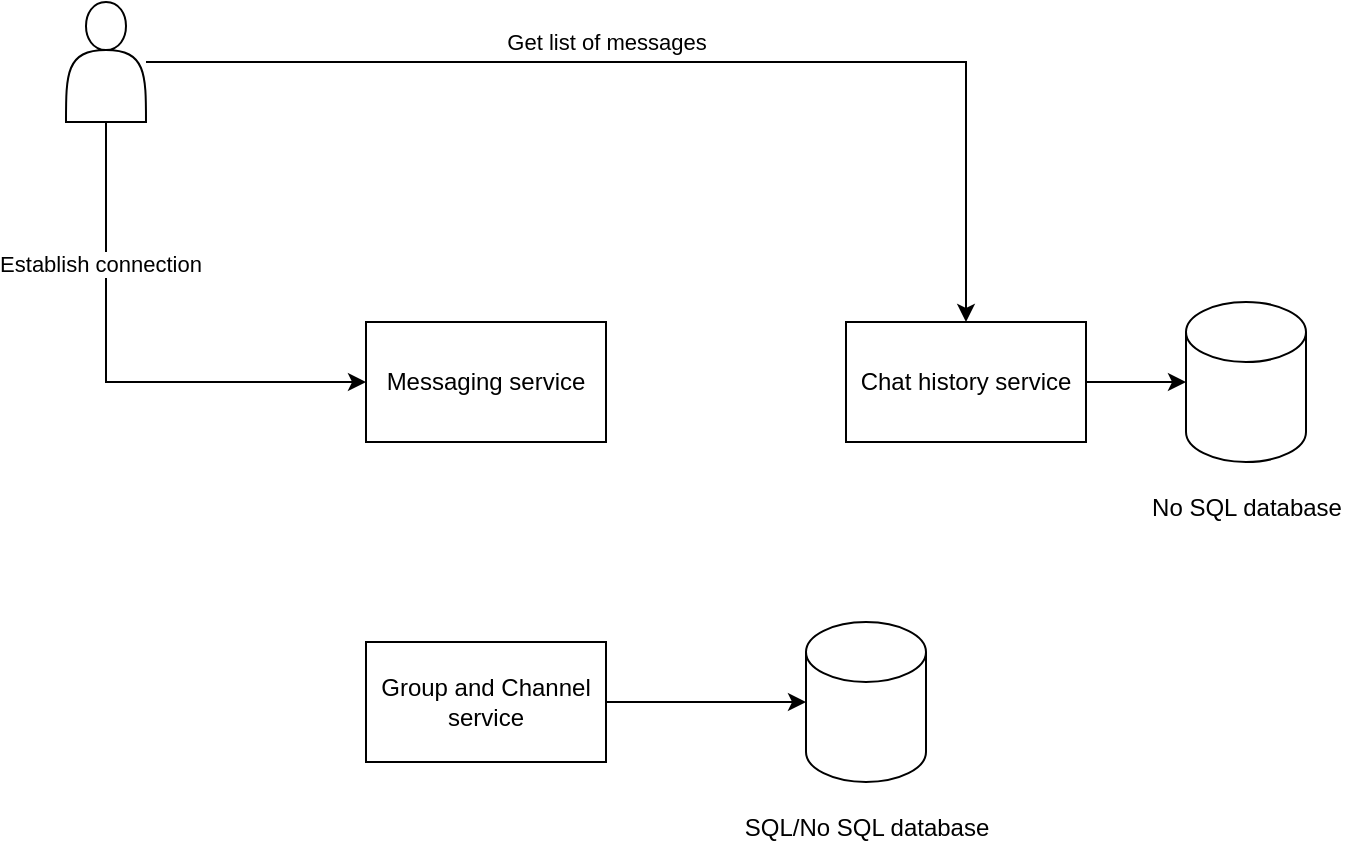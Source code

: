 <mxfile version="21.6.8" type="device">
  <diagram id="SWg9KB9dNT7n6RGxmDI8" name="Page-1">
    <mxGraphModel dx="1244" dy="1166" grid="1" gridSize="10" guides="1" tooltips="1" connect="1" arrows="1" fold="1" page="1" pageScale="1" pageWidth="850" pageHeight="1100" math="0" shadow="0">
      <root>
        <mxCell id="0" />
        <mxCell id="1" parent="0" />
        <mxCell id="4mjPrOI8YxpS2KgesUWJ-69" style="edgeStyle=orthogonalEdgeStyle;rounded=0;orthogonalLoop=1;jettySize=auto;html=1;" edge="1" parent="1" source="4mjPrOI8YxpS2KgesUWJ-14" target="4mjPrOI8YxpS2KgesUWJ-54">
          <mxGeometry relative="1" as="geometry" />
        </mxCell>
        <mxCell id="4mjPrOI8YxpS2KgesUWJ-70" value="Get list of messages" style="edgeLabel;html=1;align=center;verticalAlign=middle;resizable=0;points=[];" vertex="1" connectable="0" parent="4mjPrOI8YxpS2KgesUWJ-69">
          <mxGeometry x="-0.156" y="-2" relative="1" as="geometry">
            <mxPoint x="2" y="-12" as="offset" />
          </mxGeometry>
        </mxCell>
        <mxCell id="4mjPrOI8YxpS2KgesUWJ-71" style="edgeStyle=orthogonalEdgeStyle;rounded=0;orthogonalLoop=1;jettySize=auto;html=1;" edge="1" parent="1" source="4mjPrOI8YxpS2KgesUWJ-14" target="4mjPrOI8YxpS2KgesUWJ-48">
          <mxGeometry relative="1" as="geometry">
            <Array as="points">
              <mxPoint x="100" y="360" />
            </Array>
          </mxGeometry>
        </mxCell>
        <mxCell id="4mjPrOI8YxpS2KgesUWJ-72" value="Establish connection" style="edgeLabel;html=1;align=center;verticalAlign=middle;resizable=0;points=[];" vertex="1" connectable="0" parent="4mjPrOI8YxpS2KgesUWJ-71">
          <mxGeometry x="-0.454" y="-3" relative="1" as="geometry">
            <mxPoint as="offset" />
          </mxGeometry>
        </mxCell>
        <mxCell id="4mjPrOI8YxpS2KgesUWJ-14" value="" style="shape=actor;whiteSpace=wrap;html=1;" vertex="1" parent="1">
          <mxGeometry x="80" y="170" width="40" height="60" as="geometry" />
        </mxCell>
        <mxCell id="4mjPrOI8YxpS2KgesUWJ-39" style="edgeStyle=orthogonalEdgeStyle;rounded=0;orthogonalLoop=1;jettySize=auto;html=1;entryX=0;entryY=0.5;entryDx=0;entryDy=0;entryPerimeter=0;" edge="1" parent="1" target="4mjPrOI8YxpS2KgesUWJ-38">
          <mxGeometry relative="1" as="geometry">
            <mxPoint x="590" y="200" as="sourcePoint" />
          </mxGeometry>
        </mxCell>
        <mxCell id="4mjPrOI8YxpS2KgesUWJ-44" style="edgeStyle=orthogonalEdgeStyle;rounded=0;orthogonalLoop=1;jettySize=auto;html=1;entryX=0.5;entryY=1;entryDx=0;entryDy=0;entryPerimeter=0;" edge="1" parent="1" source="4mjPrOI8YxpS2KgesUWJ-35">
          <mxGeometry relative="1" as="geometry">
            <mxPoint x="530" y="80" as="targetPoint" />
          </mxGeometry>
        </mxCell>
        <mxCell id="4mjPrOI8YxpS2KgesUWJ-48" value="Messaging service" style="whiteSpace=wrap;html=1;" vertex="1" parent="1">
          <mxGeometry x="230" y="330" width="120" height="60" as="geometry" />
        </mxCell>
        <mxCell id="4mjPrOI8YxpS2KgesUWJ-52" style="edgeStyle=orthogonalEdgeStyle;rounded=0;orthogonalLoop=1;jettySize=auto;html=1;entryX=0;entryY=0.5;entryDx=0;entryDy=0;entryPerimeter=0;" edge="1" parent="1" source="4mjPrOI8YxpS2KgesUWJ-50" target="4mjPrOI8YxpS2KgesUWJ-51">
          <mxGeometry relative="1" as="geometry" />
        </mxCell>
        <mxCell id="4mjPrOI8YxpS2KgesUWJ-50" value="Group and Channel service" style="whiteSpace=wrap;html=1;" vertex="1" parent="1">
          <mxGeometry x="230" y="490" width="120" height="60" as="geometry" />
        </mxCell>
        <mxCell id="4mjPrOI8YxpS2KgesUWJ-51" value="" style="shape=cylinder3;whiteSpace=wrap;html=1;boundedLbl=1;backgroundOutline=1;size=15;" vertex="1" parent="1">
          <mxGeometry x="450" y="480" width="60" height="80" as="geometry" />
        </mxCell>
        <mxCell id="4mjPrOI8YxpS2KgesUWJ-53" value="SQL/No SQL database" style="text;html=1;align=center;verticalAlign=middle;resizable=0;points=[];autosize=1;strokeColor=none;fillColor=none;" vertex="1" parent="1">
          <mxGeometry x="405" y="568" width="150" height="30" as="geometry" />
        </mxCell>
        <mxCell id="4mjPrOI8YxpS2KgesUWJ-57" style="edgeStyle=orthogonalEdgeStyle;rounded=0;orthogonalLoop=1;jettySize=auto;html=1;entryX=0;entryY=0.5;entryDx=0;entryDy=0;entryPerimeter=0;" edge="1" parent="1" source="4mjPrOI8YxpS2KgesUWJ-54" target="4mjPrOI8YxpS2KgesUWJ-55">
          <mxGeometry relative="1" as="geometry" />
        </mxCell>
        <mxCell id="4mjPrOI8YxpS2KgesUWJ-54" value="Chat history service" style="whiteSpace=wrap;html=1;" vertex="1" parent="1">
          <mxGeometry x="470" y="330" width="120" height="60" as="geometry" />
        </mxCell>
        <mxCell id="4mjPrOI8YxpS2KgesUWJ-55" value="" style="shape=cylinder3;whiteSpace=wrap;html=1;boundedLbl=1;backgroundOutline=1;size=15;" vertex="1" parent="1">
          <mxGeometry x="640" y="320" width="60" height="80" as="geometry" />
        </mxCell>
        <mxCell id="4mjPrOI8YxpS2KgesUWJ-56" value="No SQL database" style="text;html=1;align=center;verticalAlign=middle;resizable=0;points=[];autosize=1;strokeColor=none;fillColor=none;" vertex="1" parent="1">
          <mxGeometry x="610" y="408" width="120" height="30" as="geometry" />
        </mxCell>
      </root>
    </mxGraphModel>
  </diagram>
</mxfile>
